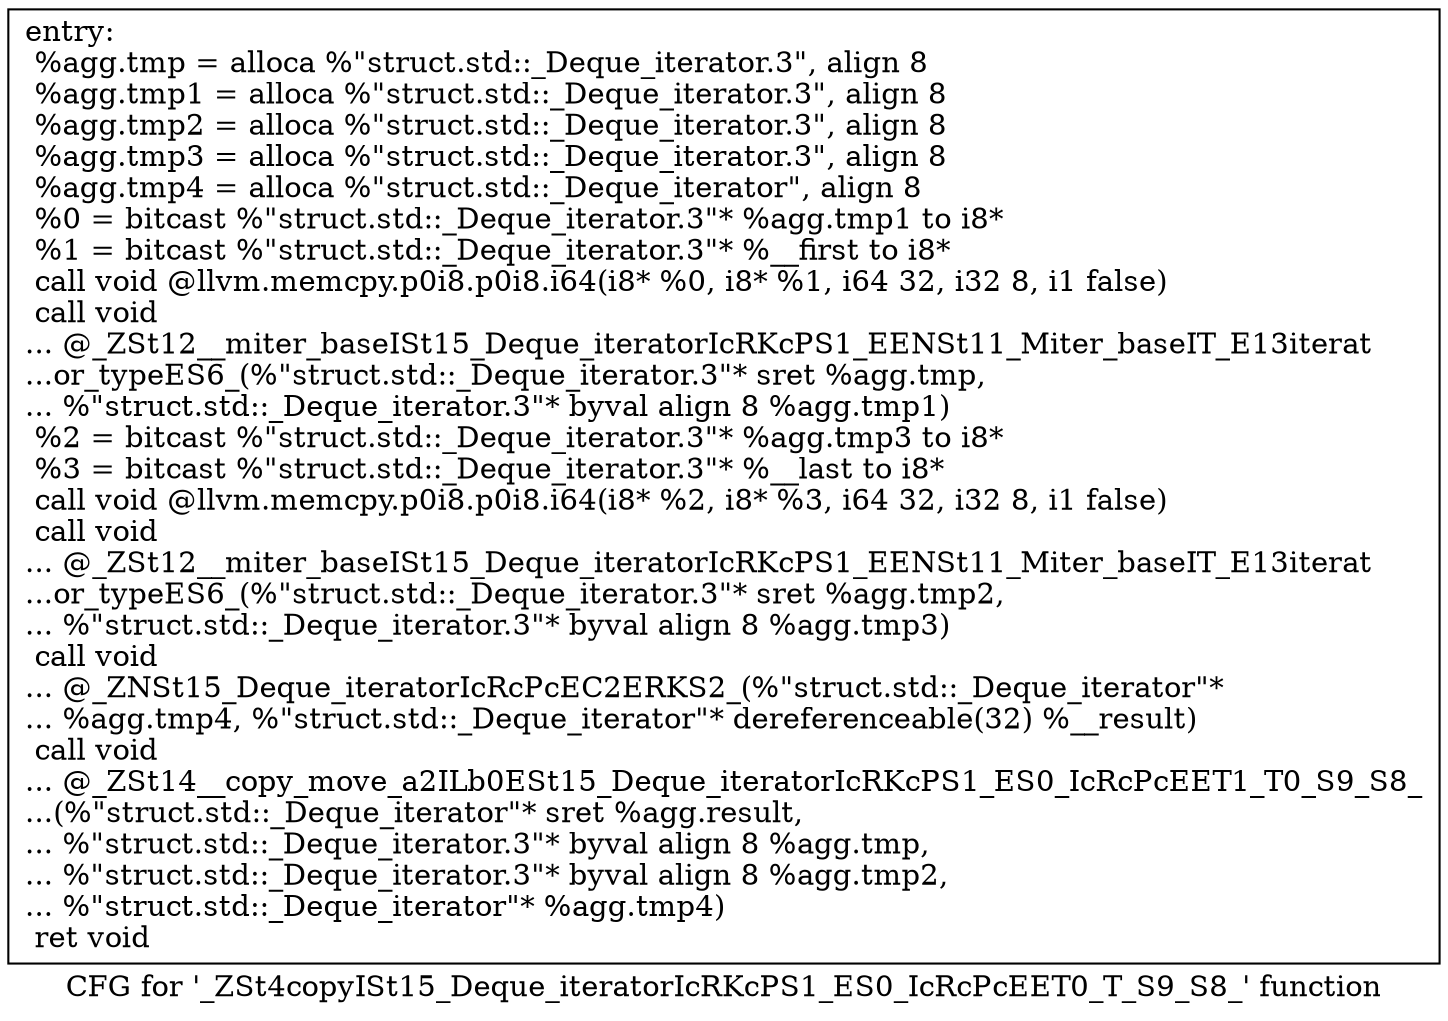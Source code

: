 digraph "CFG for '_ZSt4copyISt15_Deque_iteratorIcRKcPS1_ES0_IcRcPcEET0_T_S9_S8_' function" {
	label="CFG for '_ZSt4copyISt15_Deque_iteratorIcRKcPS1_ES0_IcRcPcEET0_T_S9_S8_' function";

	Node0x6b98f50 [shape=record,label="{entry:\l  %agg.tmp = alloca %\"struct.std::_Deque_iterator.3\", align 8\l  %agg.tmp1 = alloca %\"struct.std::_Deque_iterator.3\", align 8\l  %agg.tmp2 = alloca %\"struct.std::_Deque_iterator.3\", align 8\l  %agg.tmp3 = alloca %\"struct.std::_Deque_iterator.3\", align 8\l  %agg.tmp4 = alloca %\"struct.std::_Deque_iterator\", align 8\l  %0 = bitcast %\"struct.std::_Deque_iterator.3\"* %agg.tmp1 to i8*\l  %1 = bitcast %\"struct.std::_Deque_iterator.3\"* %__first to i8*\l  call void @llvm.memcpy.p0i8.p0i8.i64(i8* %0, i8* %1, i64 32, i32 8, i1 false)\l  call void\l... @_ZSt12__miter_baseISt15_Deque_iteratorIcRKcPS1_EENSt11_Miter_baseIT_E13iterat\l...or_typeES6_(%\"struct.std::_Deque_iterator.3\"* sret %agg.tmp,\l... %\"struct.std::_Deque_iterator.3\"* byval align 8 %agg.tmp1)\l  %2 = bitcast %\"struct.std::_Deque_iterator.3\"* %agg.tmp3 to i8*\l  %3 = bitcast %\"struct.std::_Deque_iterator.3\"* %__last to i8*\l  call void @llvm.memcpy.p0i8.p0i8.i64(i8* %2, i8* %3, i64 32, i32 8, i1 false)\l  call void\l... @_ZSt12__miter_baseISt15_Deque_iteratorIcRKcPS1_EENSt11_Miter_baseIT_E13iterat\l...or_typeES6_(%\"struct.std::_Deque_iterator.3\"* sret %agg.tmp2,\l... %\"struct.std::_Deque_iterator.3\"* byval align 8 %agg.tmp3)\l  call void\l... @_ZNSt15_Deque_iteratorIcRcPcEC2ERKS2_(%\"struct.std::_Deque_iterator\"*\l... %agg.tmp4, %\"struct.std::_Deque_iterator\"* dereferenceable(32) %__result)\l  call void\l... @_ZSt14__copy_move_a2ILb0ESt15_Deque_iteratorIcRKcPS1_ES0_IcRcPcEET1_T0_S9_S8_\l...(%\"struct.std::_Deque_iterator\"* sret %agg.result,\l... %\"struct.std::_Deque_iterator.3\"* byval align 8 %agg.tmp,\l... %\"struct.std::_Deque_iterator.3\"* byval align 8 %agg.tmp2,\l... %\"struct.std::_Deque_iterator\"* %agg.tmp4)\l  ret void\l}"];
}
